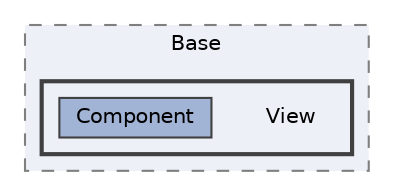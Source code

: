 digraph "C:/Users/むずでょ/Documents/Unity Projects/RMU-1-00-00-Research/Assets/RPGMaker/Codebase/Editor/Hierarchy/Region/Base/View"
{
 // LATEX_PDF_SIZE
  bgcolor="transparent";
  edge [fontname=Helvetica,fontsize=10,labelfontname=Helvetica,labelfontsize=10];
  node [fontname=Helvetica,fontsize=10,shape=box,height=0.2,width=0.4];
  compound=true
  subgraph clusterdir_67cc7b3277898d214e07b1abcd6ca949 {
    graph [ bgcolor="#edf0f7", pencolor="grey50", label="Base", fontname=Helvetica,fontsize=10 style="filled,dashed", URL="dir_67cc7b3277898d214e07b1abcd6ca949.html",tooltip=""]
  subgraph clusterdir_147581e9d855cc1b7da5bd442a62ab56 {
    graph [ bgcolor="#edf0f7", pencolor="grey25", label="", fontname=Helvetica,fontsize=10 style="filled,bold", URL="dir_147581e9d855cc1b7da5bd442a62ab56.html",tooltip=""]
    dir_147581e9d855cc1b7da5bd442a62ab56 [shape=plaintext, label="View"];
  dir_a24f9beca45a58f015f9b7b2ed0a4683 [label="Component", fillcolor="#a2b4d6", color="grey25", style="filled", URL="dir_a24f9beca45a58f015f9b7b2ed0a4683.html",tooltip=""];
  }
  }
}
